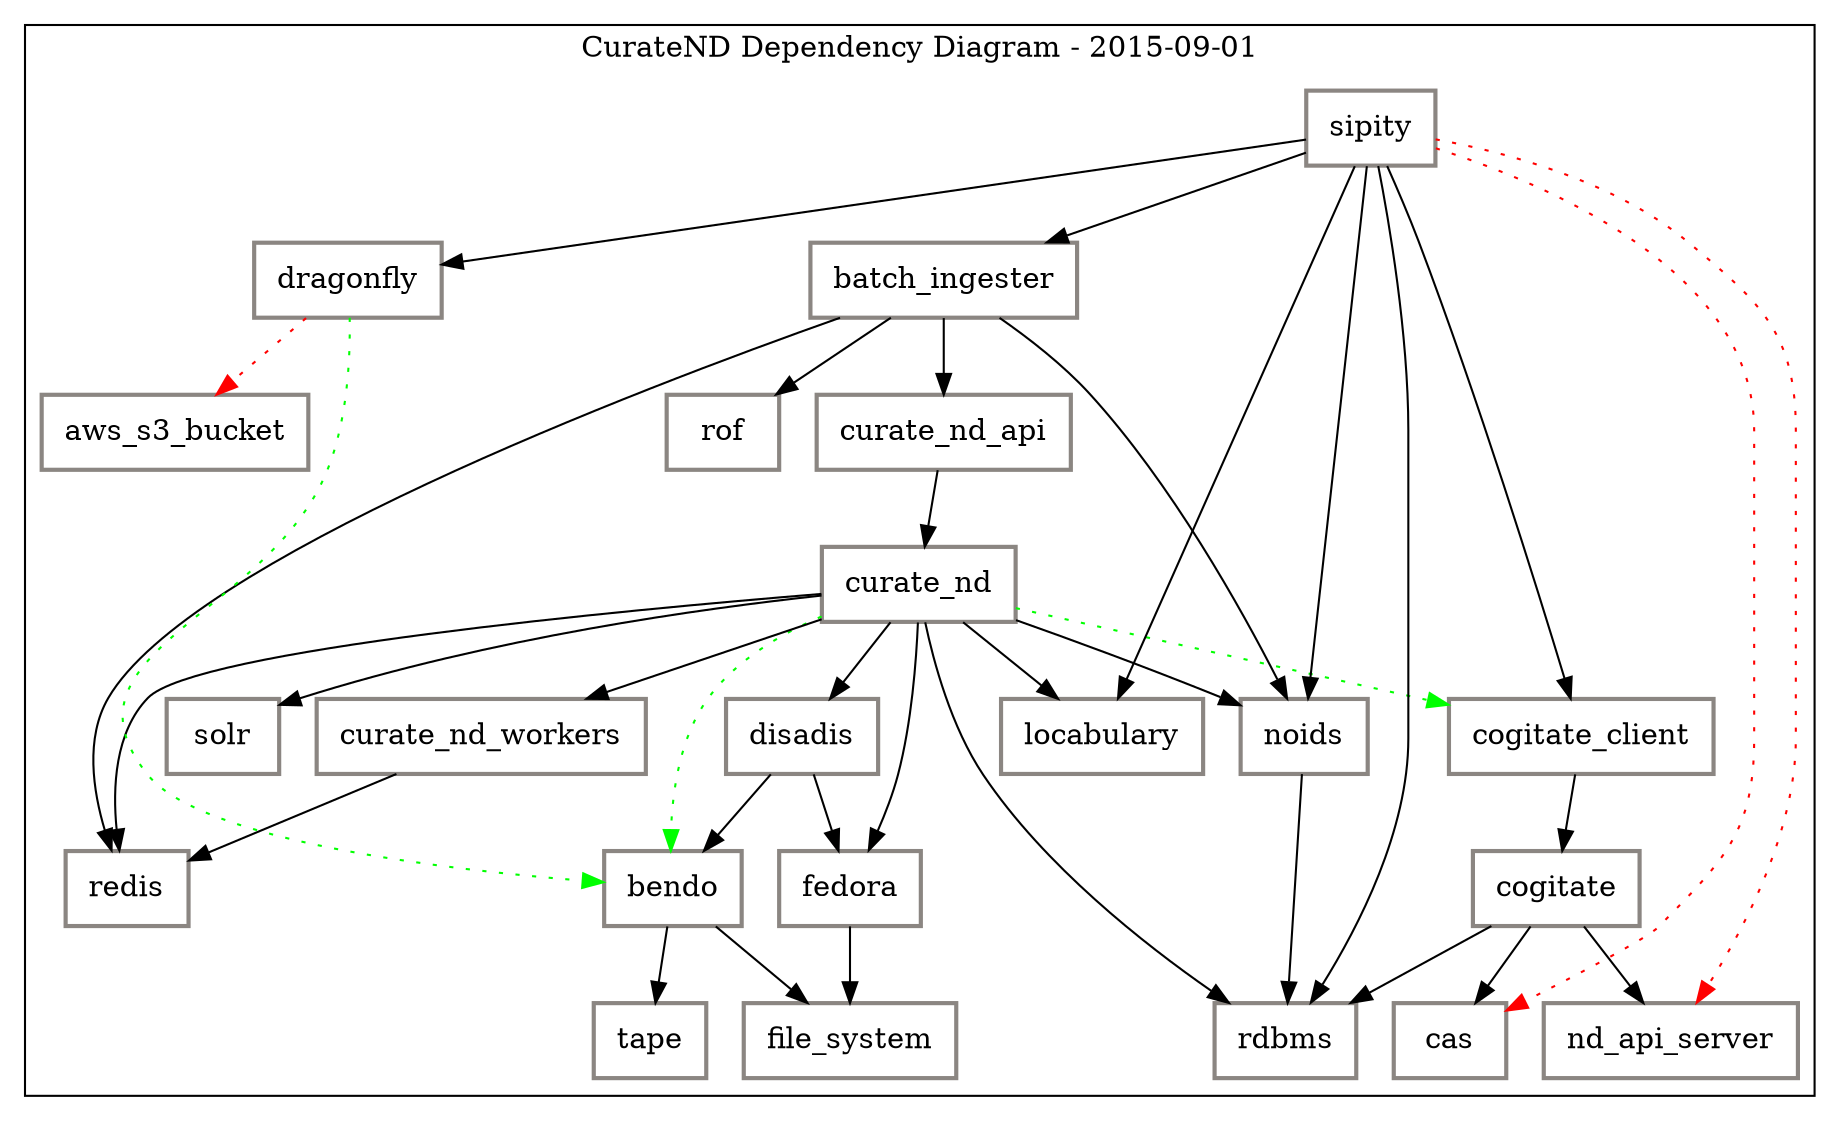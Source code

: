 digraph "G" {
    compound=true;
    node[color="grey15" shape=record penwidth=2 margin="0.15, 0.125"];

    subgraph cluster_0 {
        label="CurateND Dependency Diagram - 2015-09-01"
        node[style=filled fillcolor=white color="seashell4"]
        batch_ingester -> curate_nd_api
        batch_ingester -> redis
        batch_ingester -> rof
        batch_ingester -> noids
        bendo -> file_system
        bendo -> tape
        cogitate -> cas
        cogitate -> nd_api_server
        cogitate -> rdbms
        cogitate_client -> cogitate
        curate_nd -> bendo[style="dotted" color="green"]
        curate_nd -> cogitate_client[style="dotted" color="green"]
        curate_nd -> curate_nd_workers
        curate_nd -> disadis
        curate_nd -> fedora
        curate_nd -> locabulary
        curate_nd -> noids
        curate_nd -> rdbms
        curate_nd -> redis
        curate_nd -> solr
        curate_nd_api -> curate_nd
        curate_nd_workers -> redis
        disadis -> bendo
        disadis -> fedora
        fedora -> file_system
        sipity -> dragonfly
        dragonfly -> aws_s3_bucket[style="dotted" color="red"]
        dragonfly -> bendo[style="dotted" color="green"]
        noids -> rdbms
        sipity -> batch_ingester
        sipity -> cas[style="dotted" color="red"]
        sipity -> cogitate_client
        sipity -> locabulary
        sipity -> nd_api_server[style="dotted" color="red"]
        sipity -> noids
        sipity -> rdbms
    }

}
